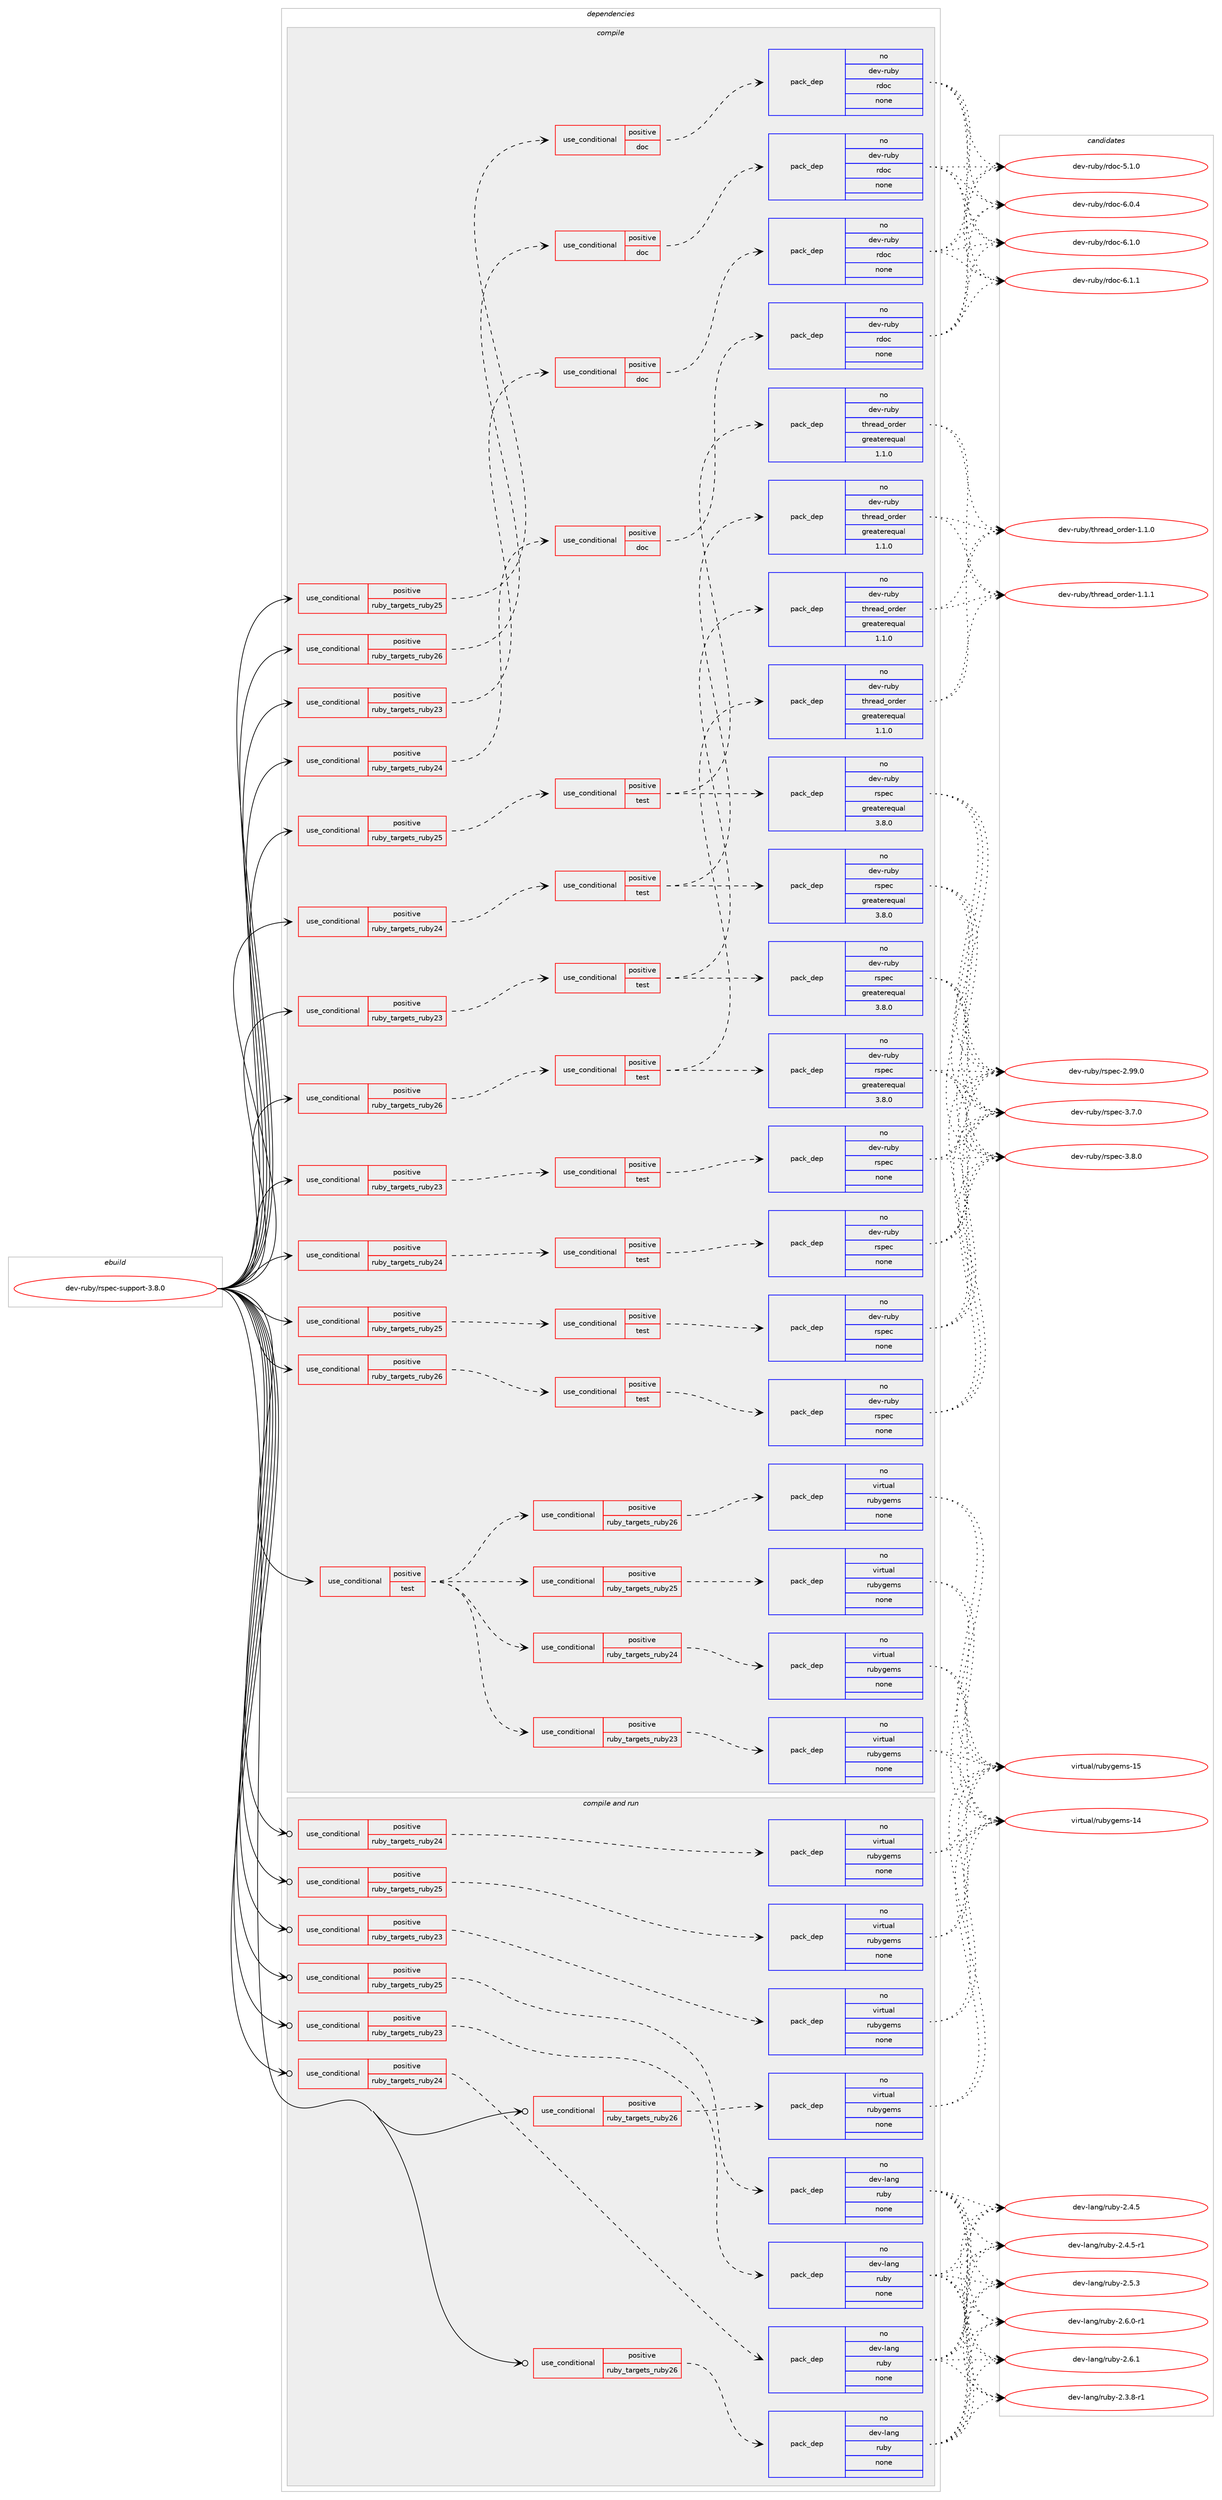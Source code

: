 digraph prolog {

# *************
# Graph options
# *************

newrank=true;
concentrate=true;
compound=true;
graph [rankdir=LR,fontname=Helvetica,fontsize=10,ranksep=1.5];#, ranksep=2.5, nodesep=0.2];
edge  [arrowhead=vee];
node  [fontname=Helvetica,fontsize=10];

# **********
# The ebuild
# **********

subgraph cluster_leftcol {
color=gray;
rank=same;
label=<<i>ebuild</i>>;
id [label="dev-ruby/rspec-support-3.8.0", color=red, width=4, href="../dev-ruby/rspec-support-3.8.0.svg"];
}

# ****************
# The dependencies
# ****************

subgraph cluster_midcol {
color=gray;
label=<<i>dependencies</i>>;
subgraph cluster_compile {
fillcolor="#eeeeee";
style=filled;
label=<<i>compile</i>>;
subgraph cond414557 {
dependency1521712 [label=<<TABLE BORDER="0" CELLBORDER="1" CELLSPACING="0" CELLPADDING="4"><TR><TD ROWSPAN="3" CELLPADDING="10">use_conditional</TD></TR><TR><TD>positive</TD></TR><TR><TD>ruby_targets_ruby23</TD></TR></TABLE>>, shape=none, color=red];
subgraph cond414558 {
dependency1521713 [label=<<TABLE BORDER="0" CELLBORDER="1" CELLSPACING="0" CELLPADDING="4"><TR><TD ROWSPAN="3" CELLPADDING="10">use_conditional</TD></TR><TR><TD>positive</TD></TR><TR><TD>doc</TD></TR></TABLE>>, shape=none, color=red];
subgraph pack1083649 {
dependency1521714 [label=<<TABLE BORDER="0" CELLBORDER="1" CELLSPACING="0" CELLPADDING="4" WIDTH="220"><TR><TD ROWSPAN="6" CELLPADDING="30">pack_dep</TD></TR><TR><TD WIDTH="110">no</TD></TR><TR><TD>dev-ruby</TD></TR><TR><TD>rdoc</TD></TR><TR><TD>none</TD></TR><TR><TD></TD></TR></TABLE>>, shape=none, color=blue];
}
dependency1521713:e -> dependency1521714:w [weight=20,style="dashed",arrowhead="vee"];
}
dependency1521712:e -> dependency1521713:w [weight=20,style="dashed",arrowhead="vee"];
}
id:e -> dependency1521712:w [weight=20,style="solid",arrowhead="vee"];
subgraph cond414559 {
dependency1521715 [label=<<TABLE BORDER="0" CELLBORDER="1" CELLSPACING="0" CELLPADDING="4"><TR><TD ROWSPAN="3" CELLPADDING="10">use_conditional</TD></TR><TR><TD>positive</TD></TR><TR><TD>ruby_targets_ruby23</TD></TR></TABLE>>, shape=none, color=red];
subgraph cond414560 {
dependency1521716 [label=<<TABLE BORDER="0" CELLBORDER="1" CELLSPACING="0" CELLPADDING="4"><TR><TD ROWSPAN="3" CELLPADDING="10">use_conditional</TD></TR><TR><TD>positive</TD></TR><TR><TD>test</TD></TR></TABLE>>, shape=none, color=red];
subgraph pack1083650 {
dependency1521717 [label=<<TABLE BORDER="0" CELLBORDER="1" CELLSPACING="0" CELLPADDING="4" WIDTH="220"><TR><TD ROWSPAN="6" CELLPADDING="30">pack_dep</TD></TR><TR><TD WIDTH="110">no</TD></TR><TR><TD>dev-ruby</TD></TR><TR><TD>rspec</TD></TR><TR><TD>greaterequal</TD></TR><TR><TD>3.8.0</TD></TR></TABLE>>, shape=none, color=blue];
}
dependency1521716:e -> dependency1521717:w [weight=20,style="dashed",arrowhead="vee"];
subgraph pack1083651 {
dependency1521718 [label=<<TABLE BORDER="0" CELLBORDER="1" CELLSPACING="0" CELLPADDING="4" WIDTH="220"><TR><TD ROWSPAN="6" CELLPADDING="30">pack_dep</TD></TR><TR><TD WIDTH="110">no</TD></TR><TR><TD>dev-ruby</TD></TR><TR><TD>thread_order</TD></TR><TR><TD>greaterequal</TD></TR><TR><TD>1.1.0</TD></TR></TABLE>>, shape=none, color=blue];
}
dependency1521716:e -> dependency1521718:w [weight=20,style="dashed",arrowhead="vee"];
}
dependency1521715:e -> dependency1521716:w [weight=20,style="dashed",arrowhead="vee"];
}
id:e -> dependency1521715:w [weight=20,style="solid",arrowhead="vee"];
subgraph cond414561 {
dependency1521719 [label=<<TABLE BORDER="0" CELLBORDER="1" CELLSPACING="0" CELLPADDING="4"><TR><TD ROWSPAN="3" CELLPADDING="10">use_conditional</TD></TR><TR><TD>positive</TD></TR><TR><TD>ruby_targets_ruby23</TD></TR></TABLE>>, shape=none, color=red];
subgraph cond414562 {
dependency1521720 [label=<<TABLE BORDER="0" CELLBORDER="1" CELLSPACING="0" CELLPADDING="4"><TR><TD ROWSPAN="3" CELLPADDING="10">use_conditional</TD></TR><TR><TD>positive</TD></TR><TR><TD>test</TD></TR></TABLE>>, shape=none, color=red];
subgraph pack1083652 {
dependency1521721 [label=<<TABLE BORDER="0" CELLBORDER="1" CELLSPACING="0" CELLPADDING="4" WIDTH="220"><TR><TD ROWSPAN="6" CELLPADDING="30">pack_dep</TD></TR><TR><TD WIDTH="110">no</TD></TR><TR><TD>dev-ruby</TD></TR><TR><TD>rspec</TD></TR><TR><TD>none</TD></TR><TR><TD></TD></TR></TABLE>>, shape=none, color=blue];
}
dependency1521720:e -> dependency1521721:w [weight=20,style="dashed",arrowhead="vee"];
}
dependency1521719:e -> dependency1521720:w [weight=20,style="dashed",arrowhead="vee"];
}
id:e -> dependency1521719:w [weight=20,style="solid",arrowhead="vee"];
subgraph cond414563 {
dependency1521722 [label=<<TABLE BORDER="0" CELLBORDER="1" CELLSPACING="0" CELLPADDING="4"><TR><TD ROWSPAN="3" CELLPADDING="10">use_conditional</TD></TR><TR><TD>positive</TD></TR><TR><TD>ruby_targets_ruby24</TD></TR></TABLE>>, shape=none, color=red];
subgraph cond414564 {
dependency1521723 [label=<<TABLE BORDER="0" CELLBORDER="1" CELLSPACING="0" CELLPADDING="4"><TR><TD ROWSPAN="3" CELLPADDING="10">use_conditional</TD></TR><TR><TD>positive</TD></TR><TR><TD>doc</TD></TR></TABLE>>, shape=none, color=red];
subgraph pack1083653 {
dependency1521724 [label=<<TABLE BORDER="0" CELLBORDER="1" CELLSPACING="0" CELLPADDING="4" WIDTH="220"><TR><TD ROWSPAN="6" CELLPADDING="30">pack_dep</TD></TR><TR><TD WIDTH="110">no</TD></TR><TR><TD>dev-ruby</TD></TR><TR><TD>rdoc</TD></TR><TR><TD>none</TD></TR><TR><TD></TD></TR></TABLE>>, shape=none, color=blue];
}
dependency1521723:e -> dependency1521724:w [weight=20,style="dashed",arrowhead="vee"];
}
dependency1521722:e -> dependency1521723:w [weight=20,style="dashed",arrowhead="vee"];
}
id:e -> dependency1521722:w [weight=20,style="solid",arrowhead="vee"];
subgraph cond414565 {
dependency1521725 [label=<<TABLE BORDER="0" CELLBORDER="1" CELLSPACING="0" CELLPADDING="4"><TR><TD ROWSPAN="3" CELLPADDING="10">use_conditional</TD></TR><TR><TD>positive</TD></TR><TR><TD>ruby_targets_ruby24</TD></TR></TABLE>>, shape=none, color=red];
subgraph cond414566 {
dependency1521726 [label=<<TABLE BORDER="0" CELLBORDER="1" CELLSPACING="0" CELLPADDING="4"><TR><TD ROWSPAN="3" CELLPADDING="10">use_conditional</TD></TR><TR><TD>positive</TD></TR><TR><TD>test</TD></TR></TABLE>>, shape=none, color=red];
subgraph pack1083654 {
dependency1521727 [label=<<TABLE BORDER="0" CELLBORDER="1" CELLSPACING="0" CELLPADDING="4" WIDTH="220"><TR><TD ROWSPAN="6" CELLPADDING="30">pack_dep</TD></TR><TR><TD WIDTH="110">no</TD></TR><TR><TD>dev-ruby</TD></TR><TR><TD>rspec</TD></TR><TR><TD>greaterequal</TD></TR><TR><TD>3.8.0</TD></TR></TABLE>>, shape=none, color=blue];
}
dependency1521726:e -> dependency1521727:w [weight=20,style="dashed",arrowhead="vee"];
subgraph pack1083655 {
dependency1521728 [label=<<TABLE BORDER="0" CELLBORDER="1" CELLSPACING="0" CELLPADDING="4" WIDTH="220"><TR><TD ROWSPAN="6" CELLPADDING="30">pack_dep</TD></TR><TR><TD WIDTH="110">no</TD></TR><TR><TD>dev-ruby</TD></TR><TR><TD>thread_order</TD></TR><TR><TD>greaterequal</TD></TR><TR><TD>1.1.0</TD></TR></TABLE>>, shape=none, color=blue];
}
dependency1521726:e -> dependency1521728:w [weight=20,style="dashed",arrowhead="vee"];
}
dependency1521725:e -> dependency1521726:w [weight=20,style="dashed",arrowhead="vee"];
}
id:e -> dependency1521725:w [weight=20,style="solid",arrowhead="vee"];
subgraph cond414567 {
dependency1521729 [label=<<TABLE BORDER="0" CELLBORDER="1" CELLSPACING="0" CELLPADDING="4"><TR><TD ROWSPAN="3" CELLPADDING="10">use_conditional</TD></TR><TR><TD>positive</TD></TR><TR><TD>ruby_targets_ruby24</TD></TR></TABLE>>, shape=none, color=red];
subgraph cond414568 {
dependency1521730 [label=<<TABLE BORDER="0" CELLBORDER="1" CELLSPACING="0" CELLPADDING="4"><TR><TD ROWSPAN="3" CELLPADDING="10">use_conditional</TD></TR><TR><TD>positive</TD></TR><TR><TD>test</TD></TR></TABLE>>, shape=none, color=red];
subgraph pack1083656 {
dependency1521731 [label=<<TABLE BORDER="0" CELLBORDER="1" CELLSPACING="0" CELLPADDING="4" WIDTH="220"><TR><TD ROWSPAN="6" CELLPADDING="30">pack_dep</TD></TR><TR><TD WIDTH="110">no</TD></TR><TR><TD>dev-ruby</TD></TR><TR><TD>rspec</TD></TR><TR><TD>none</TD></TR><TR><TD></TD></TR></TABLE>>, shape=none, color=blue];
}
dependency1521730:e -> dependency1521731:w [weight=20,style="dashed",arrowhead="vee"];
}
dependency1521729:e -> dependency1521730:w [weight=20,style="dashed",arrowhead="vee"];
}
id:e -> dependency1521729:w [weight=20,style="solid",arrowhead="vee"];
subgraph cond414569 {
dependency1521732 [label=<<TABLE BORDER="0" CELLBORDER="1" CELLSPACING="0" CELLPADDING="4"><TR><TD ROWSPAN="3" CELLPADDING="10">use_conditional</TD></TR><TR><TD>positive</TD></TR><TR><TD>ruby_targets_ruby25</TD></TR></TABLE>>, shape=none, color=red];
subgraph cond414570 {
dependency1521733 [label=<<TABLE BORDER="0" CELLBORDER="1" CELLSPACING="0" CELLPADDING="4"><TR><TD ROWSPAN="3" CELLPADDING="10">use_conditional</TD></TR><TR><TD>positive</TD></TR><TR><TD>doc</TD></TR></TABLE>>, shape=none, color=red];
subgraph pack1083657 {
dependency1521734 [label=<<TABLE BORDER="0" CELLBORDER="1" CELLSPACING="0" CELLPADDING="4" WIDTH="220"><TR><TD ROWSPAN="6" CELLPADDING="30">pack_dep</TD></TR><TR><TD WIDTH="110">no</TD></TR><TR><TD>dev-ruby</TD></TR><TR><TD>rdoc</TD></TR><TR><TD>none</TD></TR><TR><TD></TD></TR></TABLE>>, shape=none, color=blue];
}
dependency1521733:e -> dependency1521734:w [weight=20,style="dashed",arrowhead="vee"];
}
dependency1521732:e -> dependency1521733:w [weight=20,style="dashed",arrowhead="vee"];
}
id:e -> dependency1521732:w [weight=20,style="solid",arrowhead="vee"];
subgraph cond414571 {
dependency1521735 [label=<<TABLE BORDER="0" CELLBORDER="1" CELLSPACING="0" CELLPADDING="4"><TR><TD ROWSPAN="3" CELLPADDING="10">use_conditional</TD></TR><TR><TD>positive</TD></TR><TR><TD>ruby_targets_ruby25</TD></TR></TABLE>>, shape=none, color=red];
subgraph cond414572 {
dependency1521736 [label=<<TABLE BORDER="0" CELLBORDER="1" CELLSPACING="0" CELLPADDING="4"><TR><TD ROWSPAN="3" CELLPADDING="10">use_conditional</TD></TR><TR><TD>positive</TD></TR><TR><TD>test</TD></TR></TABLE>>, shape=none, color=red];
subgraph pack1083658 {
dependency1521737 [label=<<TABLE BORDER="0" CELLBORDER="1" CELLSPACING="0" CELLPADDING="4" WIDTH="220"><TR><TD ROWSPAN="6" CELLPADDING="30">pack_dep</TD></TR><TR><TD WIDTH="110">no</TD></TR><TR><TD>dev-ruby</TD></TR><TR><TD>rspec</TD></TR><TR><TD>greaterequal</TD></TR><TR><TD>3.8.0</TD></TR></TABLE>>, shape=none, color=blue];
}
dependency1521736:e -> dependency1521737:w [weight=20,style="dashed",arrowhead="vee"];
subgraph pack1083659 {
dependency1521738 [label=<<TABLE BORDER="0" CELLBORDER="1" CELLSPACING="0" CELLPADDING="4" WIDTH="220"><TR><TD ROWSPAN="6" CELLPADDING="30">pack_dep</TD></TR><TR><TD WIDTH="110">no</TD></TR><TR><TD>dev-ruby</TD></TR><TR><TD>thread_order</TD></TR><TR><TD>greaterequal</TD></TR><TR><TD>1.1.0</TD></TR></TABLE>>, shape=none, color=blue];
}
dependency1521736:e -> dependency1521738:w [weight=20,style="dashed",arrowhead="vee"];
}
dependency1521735:e -> dependency1521736:w [weight=20,style="dashed",arrowhead="vee"];
}
id:e -> dependency1521735:w [weight=20,style="solid",arrowhead="vee"];
subgraph cond414573 {
dependency1521739 [label=<<TABLE BORDER="0" CELLBORDER="1" CELLSPACING="0" CELLPADDING="4"><TR><TD ROWSPAN="3" CELLPADDING="10">use_conditional</TD></TR><TR><TD>positive</TD></TR><TR><TD>ruby_targets_ruby25</TD></TR></TABLE>>, shape=none, color=red];
subgraph cond414574 {
dependency1521740 [label=<<TABLE BORDER="0" CELLBORDER="1" CELLSPACING="0" CELLPADDING="4"><TR><TD ROWSPAN="3" CELLPADDING="10">use_conditional</TD></TR><TR><TD>positive</TD></TR><TR><TD>test</TD></TR></TABLE>>, shape=none, color=red];
subgraph pack1083660 {
dependency1521741 [label=<<TABLE BORDER="0" CELLBORDER="1" CELLSPACING="0" CELLPADDING="4" WIDTH="220"><TR><TD ROWSPAN="6" CELLPADDING="30">pack_dep</TD></TR><TR><TD WIDTH="110">no</TD></TR><TR><TD>dev-ruby</TD></TR><TR><TD>rspec</TD></TR><TR><TD>none</TD></TR><TR><TD></TD></TR></TABLE>>, shape=none, color=blue];
}
dependency1521740:e -> dependency1521741:w [weight=20,style="dashed",arrowhead="vee"];
}
dependency1521739:e -> dependency1521740:w [weight=20,style="dashed",arrowhead="vee"];
}
id:e -> dependency1521739:w [weight=20,style="solid",arrowhead="vee"];
subgraph cond414575 {
dependency1521742 [label=<<TABLE BORDER="0" CELLBORDER="1" CELLSPACING="0" CELLPADDING="4"><TR><TD ROWSPAN="3" CELLPADDING="10">use_conditional</TD></TR><TR><TD>positive</TD></TR><TR><TD>ruby_targets_ruby26</TD></TR></TABLE>>, shape=none, color=red];
subgraph cond414576 {
dependency1521743 [label=<<TABLE BORDER="0" CELLBORDER="1" CELLSPACING="0" CELLPADDING="4"><TR><TD ROWSPAN="3" CELLPADDING="10">use_conditional</TD></TR><TR><TD>positive</TD></TR><TR><TD>doc</TD></TR></TABLE>>, shape=none, color=red];
subgraph pack1083661 {
dependency1521744 [label=<<TABLE BORDER="0" CELLBORDER="1" CELLSPACING="0" CELLPADDING="4" WIDTH="220"><TR><TD ROWSPAN="6" CELLPADDING="30">pack_dep</TD></TR><TR><TD WIDTH="110">no</TD></TR><TR><TD>dev-ruby</TD></TR><TR><TD>rdoc</TD></TR><TR><TD>none</TD></TR><TR><TD></TD></TR></TABLE>>, shape=none, color=blue];
}
dependency1521743:e -> dependency1521744:w [weight=20,style="dashed",arrowhead="vee"];
}
dependency1521742:e -> dependency1521743:w [weight=20,style="dashed",arrowhead="vee"];
}
id:e -> dependency1521742:w [weight=20,style="solid",arrowhead="vee"];
subgraph cond414577 {
dependency1521745 [label=<<TABLE BORDER="0" CELLBORDER="1" CELLSPACING="0" CELLPADDING="4"><TR><TD ROWSPAN="3" CELLPADDING="10">use_conditional</TD></TR><TR><TD>positive</TD></TR><TR><TD>ruby_targets_ruby26</TD></TR></TABLE>>, shape=none, color=red];
subgraph cond414578 {
dependency1521746 [label=<<TABLE BORDER="0" CELLBORDER="1" CELLSPACING="0" CELLPADDING="4"><TR><TD ROWSPAN="3" CELLPADDING="10">use_conditional</TD></TR><TR><TD>positive</TD></TR><TR><TD>test</TD></TR></TABLE>>, shape=none, color=red];
subgraph pack1083662 {
dependency1521747 [label=<<TABLE BORDER="0" CELLBORDER="1" CELLSPACING="0" CELLPADDING="4" WIDTH="220"><TR><TD ROWSPAN="6" CELLPADDING="30">pack_dep</TD></TR><TR><TD WIDTH="110">no</TD></TR><TR><TD>dev-ruby</TD></TR><TR><TD>rspec</TD></TR><TR><TD>greaterequal</TD></TR><TR><TD>3.8.0</TD></TR></TABLE>>, shape=none, color=blue];
}
dependency1521746:e -> dependency1521747:w [weight=20,style="dashed",arrowhead="vee"];
subgraph pack1083663 {
dependency1521748 [label=<<TABLE BORDER="0" CELLBORDER="1" CELLSPACING="0" CELLPADDING="4" WIDTH="220"><TR><TD ROWSPAN="6" CELLPADDING="30">pack_dep</TD></TR><TR><TD WIDTH="110">no</TD></TR><TR><TD>dev-ruby</TD></TR><TR><TD>thread_order</TD></TR><TR><TD>greaterequal</TD></TR><TR><TD>1.1.0</TD></TR></TABLE>>, shape=none, color=blue];
}
dependency1521746:e -> dependency1521748:w [weight=20,style="dashed",arrowhead="vee"];
}
dependency1521745:e -> dependency1521746:w [weight=20,style="dashed",arrowhead="vee"];
}
id:e -> dependency1521745:w [weight=20,style="solid",arrowhead="vee"];
subgraph cond414579 {
dependency1521749 [label=<<TABLE BORDER="0" CELLBORDER="1" CELLSPACING="0" CELLPADDING="4"><TR><TD ROWSPAN="3" CELLPADDING="10">use_conditional</TD></TR><TR><TD>positive</TD></TR><TR><TD>ruby_targets_ruby26</TD></TR></TABLE>>, shape=none, color=red];
subgraph cond414580 {
dependency1521750 [label=<<TABLE BORDER="0" CELLBORDER="1" CELLSPACING="0" CELLPADDING="4"><TR><TD ROWSPAN="3" CELLPADDING="10">use_conditional</TD></TR><TR><TD>positive</TD></TR><TR><TD>test</TD></TR></TABLE>>, shape=none, color=red];
subgraph pack1083664 {
dependency1521751 [label=<<TABLE BORDER="0" CELLBORDER="1" CELLSPACING="0" CELLPADDING="4" WIDTH="220"><TR><TD ROWSPAN="6" CELLPADDING="30">pack_dep</TD></TR><TR><TD WIDTH="110">no</TD></TR><TR><TD>dev-ruby</TD></TR><TR><TD>rspec</TD></TR><TR><TD>none</TD></TR><TR><TD></TD></TR></TABLE>>, shape=none, color=blue];
}
dependency1521750:e -> dependency1521751:w [weight=20,style="dashed",arrowhead="vee"];
}
dependency1521749:e -> dependency1521750:w [weight=20,style="dashed",arrowhead="vee"];
}
id:e -> dependency1521749:w [weight=20,style="solid",arrowhead="vee"];
subgraph cond414581 {
dependency1521752 [label=<<TABLE BORDER="0" CELLBORDER="1" CELLSPACING="0" CELLPADDING="4"><TR><TD ROWSPAN="3" CELLPADDING="10">use_conditional</TD></TR><TR><TD>positive</TD></TR><TR><TD>test</TD></TR></TABLE>>, shape=none, color=red];
subgraph cond414582 {
dependency1521753 [label=<<TABLE BORDER="0" CELLBORDER="1" CELLSPACING="0" CELLPADDING="4"><TR><TD ROWSPAN="3" CELLPADDING="10">use_conditional</TD></TR><TR><TD>positive</TD></TR><TR><TD>ruby_targets_ruby23</TD></TR></TABLE>>, shape=none, color=red];
subgraph pack1083665 {
dependency1521754 [label=<<TABLE BORDER="0" CELLBORDER="1" CELLSPACING="0" CELLPADDING="4" WIDTH="220"><TR><TD ROWSPAN="6" CELLPADDING="30">pack_dep</TD></TR><TR><TD WIDTH="110">no</TD></TR><TR><TD>virtual</TD></TR><TR><TD>rubygems</TD></TR><TR><TD>none</TD></TR><TR><TD></TD></TR></TABLE>>, shape=none, color=blue];
}
dependency1521753:e -> dependency1521754:w [weight=20,style="dashed",arrowhead="vee"];
}
dependency1521752:e -> dependency1521753:w [weight=20,style="dashed",arrowhead="vee"];
subgraph cond414583 {
dependency1521755 [label=<<TABLE BORDER="0" CELLBORDER="1" CELLSPACING="0" CELLPADDING="4"><TR><TD ROWSPAN="3" CELLPADDING="10">use_conditional</TD></TR><TR><TD>positive</TD></TR><TR><TD>ruby_targets_ruby24</TD></TR></TABLE>>, shape=none, color=red];
subgraph pack1083666 {
dependency1521756 [label=<<TABLE BORDER="0" CELLBORDER="1" CELLSPACING="0" CELLPADDING="4" WIDTH="220"><TR><TD ROWSPAN="6" CELLPADDING="30">pack_dep</TD></TR><TR><TD WIDTH="110">no</TD></TR><TR><TD>virtual</TD></TR><TR><TD>rubygems</TD></TR><TR><TD>none</TD></TR><TR><TD></TD></TR></TABLE>>, shape=none, color=blue];
}
dependency1521755:e -> dependency1521756:w [weight=20,style="dashed",arrowhead="vee"];
}
dependency1521752:e -> dependency1521755:w [weight=20,style="dashed",arrowhead="vee"];
subgraph cond414584 {
dependency1521757 [label=<<TABLE BORDER="0" CELLBORDER="1" CELLSPACING="0" CELLPADDING="4"><TR><TD ROWSPAN="3" CELLPADDING="10">use_conditional</TD></TR><TR><TD>positive</TD></TR><TR><TD>ruby_targets_ruby25</TD></TR></TABLE>>, shape=none, color=red];
subgraph pack1083667 {
dependency1521758 [label=<<TABLE BORDER="0" CELLBORDER="1" CELLSPACING="0" CELLPADDING="4" WIDTH="220"><TR><TD ROWSPAN="6" CELLPADDING="30">pack_dep</TD></TR><TR><TD WIDTH="110">no</TD></TR><TR><TD>virtual</TD></TR><TR><TD>rubygems</TD></TR><TR><TD>none</TD></TR><TR><TD></TD></TR></TABLE>>, shape=none, color=blue];
}
dependency1521757:e -> dependency1521758:w [weight=20,style="dashed",arrowhead="vee"];
}
dependency1521752:e -> dependency1521757:w [weight=20,style="dashed",arrowhead="vee"];
subgraph cond414585 {
dependency1521759 [label=<<TABLE BORDER="0" CELLBORDER="1" CELLSPACING="0" CELLPADDING="4"><TR><TD ROWSPAN="3" CELLPADDING="10">use_conditional</TD></TR><TR><TD>positive</TD></TR><TR><TD>ruby_targets_ruby26</TD></TR></TABLE>>, shape=none, color=red];
subgraph pack1083668 {
dependency1521760 [label=<<TABLE BORDER="0" CELLBORDER="1" CELLSPACING="0" CELLPADDING="4" WIDTH="220"><TR><TD ROWSPAN="6" CELLPADDING="30">pack_dep</TD></TR><TR><TD WIDTH="110">no</TD></TR><TR><TD>virtual</TD></TR><TR><TD>rubygems</TD></TR><TR><TD>none</TD></TR><TR><TD></TD></TR></TABLE>>, shape=none, color=blue];
}
dependency1521759:e -> dependency1521760:w [weight=20,style="dashed",arrowhead="vee"];
}
dependency1521752:e -> dependency1521759:w [weight=20,style="dashed",arrowhead="vee"];
}
id:e -> dependency1521752:w [weight=20,style="solid",arrowhead="vee"];
}
subgraph cluster_compileandrun {
fillcolor="#eeeeee";
style=filled;
label=<<i>compile and run</i>>;
subgraph cond414586 {
dependency1521761 [label=<<TABLE BORDER="0" CELLBORDER="1" CELLSPACING="0" CELLPADDING="4"><TR><TD ROWSPAN="3" CELLPADDING="10">use_conditional</TD></TR><TR><TD>positive</TD></TR><TR><TD>ruby_targets_ruby23</TD></TR></TABLE>>, shape=none, color=red];
subgraph pack1083669 {
dependency1521762 [label=<<TABLE BORDER="0" CELLBORDER="1" CELLSPACING="0" CELLPADDING="4" WIDTH="220"><TR><TD ROWSPAN="6" CELLPADDING="30">pack_dep</TD></TR><TR><TD WIDTH="110">no</TD></TR><TR><TD>dev-lang</TD></TR><TR><TD>ruby</TD></TR><TR><TD>none</TD></TR><TR><TD></TD></TR></TABLE>>, shape=none, color=blue];
}
dependency1521761:e -> dependency1521762:w [weight=20,style="dashed",arrowhead="vee"];
}
id:e -> dependency1521761:w [weight=20,style="solid",arrowhead="odotvee"];
subgraph cond414587 {
dependency1521763 [label=<<TABLE BORDER="0" CELLBORDER="1" CELLSPACING="0" CELLPADDING="4"><TR><TD ROWSPAN="3" CELLPADDING="10">use_conditional</TD></TR><TR><TD>positive</TD></TR><TR><TD>ruby_targets_ruby23</TD></TR></TABLE>>, shape=none, color=red];
subgraph pack1083670 {
dependency1521764 [label=<<TABLE BORDER="0" CELLBORDER="1" CELLSPACING="0" CELLPADDING="4" WIDTH="220"><TR><TD ROWSPAN="6" CELLPADDING="30">pack_dep</TD></TR><TR><TD WIDTH="110">no</TD></TR><TR><TD>virtual</TD></TR><TR><TD>rubygems</TD></TR><TR><TD>none</TD></TR><TR><TD></TD></TR></TABLE>>, shape=none, color=blue];
}
dependency1521763:e -> dependency1521764:w [weight=20,style="dashed",arrowhead="vee"];
}
id:e -> dependency1521763:w [weight=20,style="solid",arrowhead="odotvee"];
subgraph cond414588 {
dependency1521765 [label=<<TABLE BORDER="0" CELLBORDER="1" CELLSPACING="0" CELLPADDING="4"><TR><TD ROWSPAN="3" CELLPADDING="10">use_conditional</TD></TR><TR><TD>positive</TD></TR><TR><TD>ruby_targets_ruby24</TD></TR></TABLE>>, shape=none, color=red];
subgraph pack1083671 {
dependency1521766 [label=<<TABLE BORDER="0" CELLBORDER="1" CELLSPACING="0" CELLPADDING="4" WIDTH="220"><TR><TD ROWSPAN="6" CELLPADDING="30">pack_dep</TD></TR><TR><TD WIDTH="110">no</TD></TR><TR><TD>dev-lang</TD></TR><TR><TD>ruby</TD></TR><TR><TD>none</TD></TR><TR><TD></TD></TR></TABLE>>, shape=none, color=blue];
}
dependency1521765:e -> dependency1521766:w [weight=20,style="dashed",arrowhead="vee"];
}
id:e -> dependency1521765:w [weight=20,style="solid",arrowhead="odotvee"];
subgraph cond414589 {
dependency1521767 [label=<<TABLE BORDER="0" CELLBORDER="1" CELLSPACING="0" CELLPADDING="4"><TR><TD ROWSPAN="3" CELLPADDING="10">use_conditional</TD></TR><TR><TD>positive</TD></TR><TR><TD>ruby_targets_ruby24</TD></TR></TABLE>>, shape=none, color=red];
subgraph pack1083672 {
dependency1521768 [label=<<TABLE BORDER="0" CELLBORDER="1" CELLSPACING="0" CELLPADDING="4" WIDTH="220"><TR><TD ROWSPAN="6" CELLPADDING="30">pack_dep</TD></TR><TR><TD WIDTH="110">no</TD></TR><TR><TD>virtual</TD></TR><TR><TD>rubygems</TD></TR><TR><TD>none</TD></TR><TR><TD></TD></TR></TABLE>>, shape=none, color=blue];
}
dependency1521767:e -> dependency1521768:w [weight=20,style="dashed",arrowhead="vee"];
}
id:e -> dependency1521767:w [weight=20,style="solid",arrowhead="odotvee"];
subgraph cond414590 {
dependency1521769 [label=<<TABLE BORDER="0" CELLBORDER="1" CELLSPACING="0" CELLPADDING="4"><TR><TD ROWSPAN="3" CELLPADDING="10">use_conditional</TD></TR><TR><TD>positive</TD></TR><TR><TD>ruby_targets_ruby25</TD></TR></TABLE>>, shape=none, color=red];
subgraph pack1083673 {
dependency1521770 [label=<<TABLE BORDER="0" CELLBORDER="1" CELLSPACING="0" CELLPADDING="4" WIDTH="220"><TR><TD ROWSPAN="6" CELLPADDING="30">pack_dep</TD></TR><TR><TD WIDTH="110">no</TD></TR><TR><TD>dev-lang</TD></TR><TR><TD>ruby</TD></TR><TR><TD>none</TD></TR><TR><TD></TD></TR></TABLE>>, shape=none, color=blue];
}
dependency1521769:e -> dependency1521770:w [weight=20,style="dashed",arrowhead="vee"];
}
id:e -> dependency1521769:w [weight=20,style="solid",arrowhead="odotvee"];
subgraph cond414591 {
dependency1521771 [label=<<TABLE BORDER="0" CELLBORDER="1" CELLSPACING="0" CELLPADDING="4"><TR><TD ROWSPAN="3" CELLPADDING="10">use_conditional</TD></TR><TR><TD>positive</TD></TR><TR><TD>ruby_targets_ruby25</TD></TR></TABLE>>, shape=none, color=red];
subgraph pack1083674 {
dependency1521772 [label=<<TABLE BORDER="0" CELLBORDER="1" CELLSPACING="0" CELLPADDING="4" WIDTH="220"><TR><TD ROWSPAN="6" CELLPADDING="30">pack_dep</TD></TR><TR><TD WIDTH="110">no</TD></TR><TR><TD>virtual</TD></TR><TR><TD>rubygems</TD></TR><TR><TD>none</TD></TR><TR><TD></TD></TR></TABLE>>, shape=none, color=blue];
}
dependency1521771:e -> dependency1521772:w [weight=20,style="dashed",arrowhead="vee"];
}
id:e -> dependency1521771:w [weight=20,style="solid",arrowhead="odotvee"];
subgraph cond414592 {
dependency1521773 [label=<<TABLE BORDER="0" CELLBORDER="1" CELLSPACING="0" CELLPADDING="4"><TR><TD ROWSPAN="3" CELLPADDING="10">use_conditional</TD></TR><TR><TD>positive</TD></TR><TR><TD>ruby_targets_ruby26</TD></TR></TABLE>>, shape=none, color=red];
subgraph pack1083675 {
dependency1521774 [label=<<TABLE BORDER="0" CELLBORDER="1" CELLSPACING="0" CELLPADDING="4" WIDTH="220"><TR><TD ROWSPAN="6" CELLPADDING="30">pack_dep</TD></TR><TR><TD WIDTH="110">no</TD></TR><TR><TD>dev-lang</TD></TR><TR><TD>ruby</TD></TR><TR><TD>none</TD></TR><TR><TD></TD></TR></TABLE>>, shape=none, color=blue];
}
dependency1521773:e -> dependency1521774:w [weight=20,style="dashed",arrowhead="vee"];
}
id:e -> dependency1521773:w [weight=20,style="solid",arrowhead="odotvee"];
subgraph cond414593 {
dependency1521775 [label=<<TABLE BORDER="0" CELLBORDER="1" CELLSPACING="0" CELLPADDING="4"><TR><TD ROWSPAN="3" CELLPADDING="10">use_conditional</TD></TR><TR><TD>positive</TD></TR><TR><TD>ruby_targets_ruby26</TD></TR></TABLE>>, shape=none, color=red];
subgraph pack1083676 {
dependency1521776 [label=<<TABLE BORDER="0" CELLBORDER="1" CELLSPACING="0" CELLPADDING="4" WIDTH="220"><TR><TD ROWSPAN="6" CELLPADDING="30">pack_dep</TD></TR><TR><TD WIDTH="110">no</TD></TR><TR><TD>virtual</TD></TR><TR><TD>rubygems</TD></TR><TR><TD>none</TD></TR><TR><TD></TD></TR></TABLE>>, shape=none, color=blue];
}
dependency1521775:e -> dependency1521776:w [weight=20,style="dashed",arrowhead="vee"];
}
id:e -> dependency1521775:w [weight=20,style="solid",arrowhead="odotvee"];
}
subgraph cluster_run {
fillcolor="#eeeeee";
style=filled;
label=<<i>run</i>>;
}
}

# **************
# The candidates
# **************

subgraph cluster_choices {
rank=same;
color=gray;
label=<<i>candidates</i>>;

subgraph choice1083649 {
color=black;
nodesep=1;
choice10010111845114117981214711410011199455346494648 [label="dev-ruby/rdoc-5.1.0", color=red, width=4,href="../dev-ruby/rdoc-5.1.0.svg"];
choice10010111845114117981214711410011199455446484652 [label="dev-ruby/rdoc-6.0.4", color=red, width=4,href="../dev-ruby/rdoc-6.0.4.svg"];
choice10010111845114117981214711410011199455446494648 [label="dev-ruby/rdoc-6.1.0", color=red, width=4,href="../dev-ruby/rdoc-6.1.0.svg"];
choice10010111845114117981214711410011199455446494649 [label="dev-ruby/rdoc-6.1.1", color=red, width=4,href="../dev-ruby/rdoc-6.1.1.svg"];
dependency1521714:e -> choice10010111845114117981214711410011199455346494648:w [style=dotted,weight="100"];
dependency1521714:e -> choice10010111845114117981214711410011199455446484652:w [style=dotted,weight="100"];
dependency1521714:e -> choice10010111845114117981214711410011199455446494648:w [style=dotted,weight="100"];
dependency1521714:e -> choice10010111845114117981214711410011199455446494649:w [style=dotted,weight="100"];
}
subgraph choice1083650 {
color=black;
nodesep=1;
choice1001011184511411798121471141151121019945504657574648 [label="dev-ruby/rspec-2.99.0", color=red, width=4,href="../dev-ruby/rspec-2.99.0.svg"];
choice10010111845114117981214711411511210199455146554648 [label="dev-ruby/rspec-3.7.0", color=red, width=4,href="../dev-ruby/rspec-3.7.0.svg"];
choice10010111845114117981214711411511210199455146564648 [label="dev-ruby/rspec-3.8.0", color=red, width=4,href="../dev-ruby/rspec-3.8.0.svg"];
dependency1521717:e -> choice1001011184511411798121471141151121019945504657574648:w [style=dotted,weight="100"];
dependency1521717:e -> choice10010111845114117981214711411511210199455146554648:w [style=dotted,weight="100"];
dependency1521717:e -> choice10010111845114117981214711411511210199455146564648:w [style=dotted,weight="100"];
}
subgraph choice1083651 {
color=black;
nodesep=1;
choice1001011184511411798121471161041141019710095111114100101114454946494648 [label="dev-ruby/thread_order-1.1.0", color=red, width=4,href="../dev-ruby/thread_order-1.1.0.svg"];
choice1001011184511411798121471161041141019710095111114100101114454946494649 [label="dev-ruby/thread_order-1.1.1", color=red, width=4,href="../dev-ruby/thread_order-1.1.1.svg"];
dependency1521718:e -> choice1001011184511411798121471161041141019710095111114100101114454946494648:w [style=dotted,weight="100"];
dependency1521718:e -> choice1001011184511411798121471161041141019710095111114100101114454946494649:w [style=dotted,weight="100"];
}
subgraph choice1083652 {
color=black;
nodesep=1;
choice1001011184511411798121471141151121019945504657574648 [label="dev-ruby/rspec-2.99.0", color=red, width=4,href="../dev-ruby/rspec-2.99.0.svg"];
choice10010111845114117981214711411511210199455146554648 [label="dev-ruby/rspec-3.7.0", color=red, width=4,href="../dev-ruby/rspec-3.7.0.svg"];
choice10010111845114117981214711411511210199455146564648 [label="dev-ruby/rspec-3.8.0", color=red, width=4,href="../dev-ruby/rspec-3.8.0.svg"];
dependency1521721:e -> choice1001011184511411798121471141151121019945504657574648:w [style=dotted,weight="100"];
dependency1521721:e -> choice10010111845114117981214711411511210199455146554648:w [style=dotted,weight="100"];
dependency1521721:e -> choice10010111845114117981214711411511210199455146564648:w [style=dotted,weight="100"];
}
subgraph choice1083653 {
color=black;
nodesep=1;
choice10010111845114117981214711410011199455346494648 [label="dev-ruby/rdoc-5.1.0", color=red, width=4,href="../dev-ruby/rdoc-5.1.0.svg"];
choice10010111845114117981214711410011199455446484652 [label="dev-ruby/rdoc-6.0.4", color=red, width=4,href="../dev-ruby/rdoc-6.0.4.svg"];
choice10010111845114117981214711410011199455446494648 [label="dev-ruby/rdoc-6.1.0", color=red, width=4,href="../dev-ruby/rdoc-6.1.0.svg"];
choice10010111845114117981214711410011199455446494649 [label="dev-ruby/rdoc-6.1.1", color=red, width=4,href="../dev-ruby/rdoc-6.1.1.svg"];
dependency1521724:e -> choice10010111845114117981214711410011199455346494648:w [style=dotted,weight="100"];
dependency1521724:e -> choice10010111845114117981214711410011199455446484652:w [style=dotted,weight="100"];
dependency1521724:e -> choice10010111845114117981214711410011199455446494648:w [style=dotted,weight="100"];
dependency1521724:e -> choice10010111845114117981214711410011199455446494649:w [style=dotted,weight="100"];
}
subgraph choice1083654 {
color=black;
nodesep=1;
choice1001011184511411798121471141151121019945504657574648 [label="dev-ruby/rspec-2.99.0", color=red, width=4,href="../dev-ruby/rspec-2.99.0.svg"];
choice10010111845114117981214711411511210199455146554648 [label="dev-ruby/rspec-3.7.0", color=red, width=4,href="../dev-ruby/rspec-3.7.0.svg"];
choice10010111845114117981214711411511210199455146564648 [label="dev-ruby/rspec-3.8.0", color=red, width=4,href="../dev-ruby/rspec-3.8.0.svg"];
dependency1521727:e -> choice1001011184511411798121471141151121019945504657574648:w [style=dotted,weight="100"];
dependency1521727:e -> choice10010111845114117981214711411511210199455146554648:w [style=dotted,weight="100"];
dependency1521727:e -> choice10010111845114117981214711411511210199455146564648:w [style=dotted,weight="100"];
}
subgraph choice1083655 {
color=black;
nodesep=1;
choice1001011184511411798121471161041141019710095111114100101114454946494648 [label="dev-ruby/thread_order-1.1.0", color=red, width=4,href="../dev-ruby/thread_order-1.1.0.svg"];
choice1001011184511411798121471161041141019710095111114100101114454946494649 [label="dev-ruby/thread_order-1.1.1", color=red, width=4,href="../dev-ruby/thread_order-1.1.1.svg"];
dependency1521728:e -> choice1001011184511411798121471161041141019710095111114100101114454946494648:w [style=dotted,weight="100"];
dependency1521728:e -> choice1001011184511411798121471161041141019710095111114100101114454946494649:w [style=dotted,weight="100"];
}
subgraph choice1083656 {
color=black;
nodesep=1;
choice1001011184511411798121471141151121019945504657574648 [label="dev-ruby/rspec-2.99.0", color=red, width=4,href="../dev-ruby/rspec-2.99.0.svg"];
choice10010111845114117981214711411511210199455146554648 [label="dev-ruby/rspec-3.7.0", color=red, width=4,href="../dev-ruby/rspec-3.7.0.svg"];
choice10010111845114117981214711411511210199455146564648 [label="dev-ruby/rspec-3.8.0", color=red, width=4,href="../dev-ruby/rspec-3.8.0.svg"];
dependency1521731:e -> choice1001011184511411798121471141151121019945504657574648:w [style=dotted,weight="100"];
dependency1521731:e -> choice10010111845114117981214711411511210199455146554648:w [style=dotted,weight="100"];
dependency1521731:e -> choice10010111845114117981214711411511210199455146564648:w [style=dotted,weight="100"];
}
subgraph choice1083657 {
color=black;
nodesep=1;
choice10010111845114117981214711410011199455346494648 [label="dev-ruby/rdoc-5.1.0", color=red, width=4,href="../dev-ruby/rdoc-5.1.0.svg"];
choice10010111845114117981214711410011199455446484652 [label="dev-ruby/rdoc-6.0.4", color=red, width=4,href="../dev-ruby/rdoc-6.0.4.svg"];
choice10010111845114117981214711410011199455446494648 [label="dev-ruby/rdoc-6.1.0", color=red, width=4,href="../dev-ruby/rdoc-6.1.0.svg"];
choice10010111845114117981214711410011199455446494649 [label="dev-ruby/rdoc-6.1.1", color=red, width=4,href="../dev-ruby/rdoc-6.1.1.svg"];
dependency1521734:e -> choice10010111845114117981214711410011199455346494648:w [style=dotted,weight="100"];
dependency1521734:e -> choice10010111845114117981214711410011199455446484652:w [style=dotted,weight="100"];
dependency1521734:e -> choice10010111845114117981214711410011199455446494648:w [style=dotted,weight="100"];
dependency1521734:e -> choice10010111845114117981214711410011199455446494649:w [style=dotted,weight="100"];
}
subgraph choice1083658 {
color=black;
nodesep=1;
choice1001011184511411798121471141151121019945504657574648 [label="dev-ruby/rspec-2.99.0", color=red, width=4,href="../dev-ruby/rspec-2.99.0.svg"];
choice10010111845114117981214711411511210199455146554648 [label="dev-ruby/rspec-3.7.0", color=red, width=4,href="../dev-ruby/rspec-3.7.0.svg"];
choice10010111845114117981214711411511210199455146564648 [label="dev-ruby/rspec-3.8.0", color=red, width=4,href="../dev-ruby/rspec-3.8.0.svg"];
dependency1521737:e -> choice1001011184511411798121471141151121019945504657574648:w [style=dotted,weight="100"];
dependency1521737:e -> choice10010111845114117981214711411511210199455146554648:w [style=dotted,weight="100"];
dependency1521737:e -> choice10010111845114117981214711411511210199455146564648:w [style=dotted,weight="100"];
}
subgraph choice1083659 {
color=black;
nodesep=1;
choice1001011184511411798121471161041141019710095111114100101114454946494648 [label="dev-ruby/thread_order-1.1.0", color=red, width=4,href="../dev-ruby/thread_order-1.1.0.svg"];
choice1001011184511411798121471161041141019710095111114100101114454946494649 [label="dev-ruby/thread_order-1.1.1", color=red, width=4,href="../dev-ruby/thread_order-1.1.1.svg"];
dependency1521738:e -> choice1001011184511411798121471161041141019710095111114100101114454946494648:w [style=dotted,weight="100"];
dependency1521738:e -> choice1001011184511411798121471161041141019710095111114100101114454946494649:w [style=dotted,weight="100"];
}
subgraph choice1083660 {
color=black;
nodesep=1;
choice1001011184511411798121471141151121019945504657574648 [label="dev-ruby/rspec-2.99.0", color=red, width=4,href="../dev-ruby/rspec-2.99.0.svg"];
choice10010111845114117981214711411511210199455146554648 [label="dev-ruby/rspec-3.7.0", color=red, width=4,href="../dev-ruby/rspec-3.7.0.svg"];
choice10010111845114117981214711411511210199455146564648 [label="dev-ruby/rspec-3.8.0", color=red, width=4,href="../dev-ruby/rspec-3.8.0.svg"];
dependency1521741:e -> choice1001011184511411798121471141151121019945504657574648:w [style=dotted,weight="100"];
dependency1521741:e -> choice10010111845114117981214711411511210199455146554648:w [style=dotted,weight="100"];
dependency1521741:e -> choice10010111845114117981214711411511210199455146564648:w [style=dotted,weight="100"];
}
subgraph choice1083661 {
color=black;
nodesep=1;
choice10010111845114117981214711410011199455346494648 [label="dev-ruby/rdoc-5.1.0", color=red, width=4,href="../dev-ruby/rdoc-5.1.0.svg"];
choice10010111845114117981214711410011199455446484652 [label="dev-ruby/rdoc-6.0.4", color=red, width=4,href="../dev-ruby/rdoc-6.0.4.svg"];
choice10010111845114117981214711410011199455446494648 [label="dev-ruby/rdoc-6.1.0", color=red, width=4,href="../dev-ruby/rdoc-6.1.0.svg"];
choice10010111845114117981214711410011199455446494649 [label="dev-ruby/rdoc-6.1.1", color=red, width=4,href="../dev-ruby/rdoc-6.1.1.svg"];
dependency1521744:e -> choice10010111845114117981214711410011199455346494648:w [style=dotted,weight="100"];
dependency1521744:e -> choice10010111845114117981214711410011199455446484652:w [style=dotted,weight="100"];
dependency1521744:e -> choice10010111845114117981214711410011199455446494648:w [style=dotted,weight="100"];
dependency1521744:e -> choice10010111845114117981214711410011199455446494649:w [style=dotted,weight="100"];
}
subgraph choice1083662 {
color=black;
nodesep=1;
choice1001011184511411798121471141151121019945504657574648 [label="dev-ruby/rspec-2.99.0", color=red, width=4,href="../dev-ruby/rspec-2.99.0.svg"];
choice10010111845114117981214711411511210199455146554648 [label="dev-ruby/rspec-3.7.0", color=red, width=4,href="../dev-ruby/rspec-3.7.0.svg"];
choice10010111845114117981214711411511210199455146564648 [label="dev-ruby/rspec-3.8.0", color=red, width=4,href="../dev-ruby/rspec-3.8.0.svg"];
dependency1521747:e -> choice1001011184511411798121471141151121019945504657574648:w [style=dotted,weight="100"];
dependency1521747:e -> choice10010111845114117981214711411511210199455146554648:w [style=dotted,weight="100"];
dependency1521747:e -> choice10010111845114117981214711411511210199455146564648:w [style=dotted,weight="100"];
}
subgraph choice1083663 {
color=black;
nodesep=1;
choice1001011184511411798121471161041141019710095111114100101114454946494648 [label="dev-ruby/thread_order-1.1.0", color=red, width=4,href="../dev-ruby/thread_order-1.1.0.svg"];
choice1001011184511411798121471161041141019710095111114100101114454946494649 [label="dev-ruby/thread_order-1.1.1", color=red, width=4,href="../dev-ruby/thread_order-1.1.1.svg"];
dependency1521748:e -> choice1001011184511411798121471161041141019710095111114100101114454946494648:w [style=dotted,weight="100"];
dependency1521748:e -> choice1001011184511411798121471161041141019710095111114100101114454946494649:w [style=dotted,weight="100"];
}
subgraph choice1083664 {
color=black;
nodesep=1;
choice1001011184511411798121471141151121019945504657574648 [label="dev-ruby/rspec-2.99.0", color=red, width=4,href="../dev-ruby/rspec-2.99.0.svg"];
choice10010111845114117981214711411511210199455146554648 [label="dev-ruby/rspec-3.7.0", color=red, width=4,href="../dev-ruby/rspec-3.7.0.svg"];
choice10010111845114117981214711411511210199455146564648 [label="dev-ruby/rspec-3.8.0", color=red, width=4,href="../dev-ruby/rspec-3.8.0.svg"];
dependency1521751:e -> choice1001011184511411798121471141151121019945504657574648:w [style=dotted,weight="100"];
dependency1521751:e -> choice10010111845114117981214711411511210199455146554648:w [style=dotted,weight="100"];
dependency1521751:e -> choice10010111845114117981214711411511210199455146564648:w [style=dotted,weight="100"];
}
subgraph choice1083665 {
color=black;
nodesep=1;
choice118105114116117971084711411798121103101109115454952 [label="virtual/rubygems-14", color=red, width=4,href="../virtual/rubygems-14.svg"];
choice118105114116117971084711411798121103101109115454953 [label="virtual/rubygems-15", color=red, width=4,href="../virtual/rubygems-15.svg"];
dependency1521754:e -> choice118105114116117971084711411798121103101109115454952:w [style=dotted,weight="100"];
dependency1521754:e -> choice118105114116117971084711411798121103101109115454953:w [style=dotted,weight="100"];
}
subgraph choice1083666 {
color=black;
nodesep=1;
choice118105114116117971084711411798121103101109115454952 [label="virtual/rubygems-14", color=red, width=4,href="../virtual/rubygems-14.svg"];
choice118105114116117971084711411798121103101109115454953 [label="virtual/rubygems-15", color=red, width=4,href="../virtual/rubygems-15.svg"];
dependency1521756:e -> choice118105114116117971084711411798121103101109115454952:w [style=dotted,weight="100"];
dependency1521756:e -> choice118105114116117971084711411798121103101109115454953:w [style=dotted,weight="100"];
}
subgraph choice1083667 {
color=black;
nodesep=1;
choice118105114116117971084711411798121103101109115454952 [label="virtual/rubygems-14", color=red, width=4,href="../virtual/rubygems-14.svg"];
choice118105114116117971084711411798121103101109115454953 [label="virtual/rubygems-15", color=red, width=4,href="../virtual/rubygems-15.svg"];
dependency1521758:e -> choice118105114116117971084711411798121103101109115454952:w [style=dotted,weight="100"];
dependency1521758:e -> choice118105114116117971084711411798121103101109115454953:w [style=dotted,weight="100"];
}
subgraph choice1083668 {
color=black;
nodesep=1;
choice118105114116117971084711411798121103101109115454952 [label="virtual/rubygems-14", color=red, width=4,href="../virtual/rubygems-14.svg"];
choice118105114116117971084711411798121103101109115454953 [label="virtual/rubygems-15", color=red, width=4,href="../virtual/rubygems-15.svg"];
dependency1521760:e -> choice118105114116117971084711411798121103101109115454952:w [style=dotted,weight="100"];
dependency1521760:e -> choice118105114116117971084711411798121103101109115454953:w [style=dotted,weight="100"];
}
subgraph choice1083669 {
color=black;
nodesep=1;
choice100101118451089711010347114117981214550465146564511449 [label="dev-lang/ruby-2.3.8-r1", color=red, width=4,href="../dev-lang/ruby-2.3.8-r1.svg"];
choice10010111845108971101034711411798121455046524653 [label="dev-lang/ruby-2.4.5", color=red, width=4,href="../dev-lang/ruby-2.4.5.svg"];
choice100101118451089711010347114117981214550465246534511449 [label="dev-lang/ruby-2.4.5-r1", color=red, width=4,href="../dev-lang/ruby-2.4.5-r1.svg"];
choice10010111845108971101034711411798121455046534651 [label="dev-lang/ruby-2.5.3", color=red, width=4,href="../dev-lang/ruby-2.5.3.svg"];
choice100101118451089711010347114117981214550465446484511449 [label="dev-lang/ruby-2.6.0-r1", color=red, width=4,href="../dev-lang/ruby-2.6.0-r1.svg"];
choice10010111845108971101034711411798121455046544649 [label="dev-lang/ruby-2.6.1", color=red, width=4,href="../dev-lang/ruby-2.6.1.svg"];
dependency1521762:e -> choice100101118451089711010347114117981214550465146564511449:w [style=dotted,weight="100"];
dependency1521762:e -> choice10010111845108971101034711411798121455046524653:w [style=dotted,weight="100"];
dependency1521762:e -> choice100101118451089711010347114117981214550465246534511449:w [style=dotted,weight="100"];
dependency1521762:e -> choice10010111845108971101034711411798121455046534651:w [style=dotted,weight="100"];
dependency1521762:e -> choice100101118451089711010347114117981214550465446484511449:w [style=dotted,weight="100"];
dependency1521762:e -> choice10010111845108971101034711411798121455046544649:w [style=dotted,weight="100"];
}
subgraph choice1083670 {
color=black;
nodesep=1;
choice118105114116117971084711411798121103101109115454952 [label="virtual/rubygems-14", color=red, width=4,href="../virtual/rubygems-14.svg"];
choice118105114116117971084711411798121103101109115454953 [label="virtual/rubygems-15", color=red, width=4,href="../virtual/rubygems-15.svg"];
dependency1521764:e -> choice118105114116117971084711411798121103101109115454952:w [style=dotted,weight="100"];
dependency1521764:e -> choice118105114116117971084711411798121103101109115454953:w [style=dotted,weight="100"];
}
subgraph choice1083671 {
color=black;
nodesep=1;
choice100101118451089711010347114117981214550465146564511449 [label="dev-lang/ruby-2.3.8-r1", color=red, width=4,href="../dev-lang/ruby-2.3.8-r1.svg"];
choice10010111845108971101034711411798121455046524653 [label="dev-lang/ruby-2.4.5", color=red, width=4,href="../dev-lang/ruby-2.4.5.svg"];
choice100101118451089711010347114117981214550465246534511449 [label="dev-lang/ruby-2.4.5-r1", color=red, width=4,href="../dev-lang/ruby-2.4.5-r1.svg"];
choice10010111845108971101034711411798121455046534651 [label="dev-lang/ruby-2.5.3", color=red, width=4,href="../dev-lang/ruby-2.5.3.svg"];
choice100101118451089711010347114117981214550465446484511449 [label="dev-lang/ruby-2.6.0-r1", color=red, width=4,href="../dev-lang/ruby-2.6.0-r1.svg"];
choice10010111845108971101034711411798121455046544649 [label="dev-lang/ruby-2.6.1", color=red, width=4,href="../dev-lang/ruby-2.6.1.svg"];
dependency1521766:e -> choice100101118451089711010347114117981214550465146564511449:w [style=dotted,weight="100"];
dependency1521766:e -> choice10010111845108971101034711411798121455046524653:w [style=dotted,weight="100"];
dependency1521766:e -> choice100101118451089711010347114117981214550465246534511449:w [style=dotted,weight="100"];
dependency1521766:e -> choice10010111845108971101034711411798121455046534651:w [style=dotted,weight="100"];
dependency1521766:e -> choice100101118451089711010347114117981214550465446484511449:w [style=dotted,weight="100"];
dependency1521766:e -> choice10010111845108971101034711411798121455046544649:w [style=dotted,weight="100"];
}
subgraph choice1083672 {
color=black;
nodesep=1;
choice118105114116117971084711411798121103101109115454952 [label="virtual/rubygems-14", color=red, width=4,href="../virtual/rubygems-14.svg"];
choice118105114116117971084711411798121103101109115454953 [label="virtual/rubygems-15", color=red, width=4,href="../virtual/rubygems-15.svg"];
dependency1521768:e -> choice118105114116117971084711411798121103101109115454952:w [style=dotted,weight="100"];
dependency1521768:e -> choice118105114116117971084711411798121103101109115454953:w [style=dotted,weight="100"];
}
subgraph choice1083673 {
color=black;
nodesep=1;
choice100101118451089711010347114117981214550465146564511449 [label="dev-lang/ruby-2.3.8-r1", color=red, width=4,href="../dev-lang/ruby-2.3.8-r1.svg"];
choice10010111845108971101034711411798121455046524653 [label="dev-lang/ruby-2.4.5", color=red, width=4,href="../dev-lang/ruby-2.4.5.svg"];
choice100101118451089711010347114117981214550465246534511449 [label="dev-lang/ruby-2.4.5-r1", color=red, width=4,href="../dev-lang/ruby-2.4.5-r1.svg"];
choice10010111845108971101034711411798121455046534651 [label="dev-lang/ruby-2.5.3", color=red, width=4,href="../dev-lang/ruby-2.5.3.svg"];
choice100101118451089711010347114117981214550465446484511449 [label="dev-lang/ruby-2.6.0-r1", color=red, width=4,href="../dev-lang/ruby-2.6.0-r1.svg"];
choice10010111845108971101034711411798121455046544649 [label="dev-lang/ruby-2.6.1", color=red, width=4,href="../dev-lang/ruby-2.6.1.svg"];
dependency1521770:e -> choice100101118451089711010347114117981214550465146564511449:w [style=dotted,weight="100"];
dependency1521770:e -> choice10010111845108971101034711411798121455046524653:w [style=dotted,weight="100"];
dependency1521770:e -> choice100101118451089711010347114117981214550465246534511449:w [style=dotted,weight="100"];
dependency1521770:e -> choice10010111845108971101034711411798121455046534651:w [style=dotted,weight="100"];
dependency1521770:e -> choice100101118451089711010347114117981214550465446484511449:w [style=dotted,weight="100"];
dependency1521770:e -> choice10010111845108971101034711411798121455046544649:w [style=dotted,weight="100"];
}
subgraph choice1083674 {
color=black;
nodesep=1;
choice118105114116117971084711411798121103101109115454952 [label="virtual/rubygems-14", color=red, width=4,href="../virtual/rubygems-14.svg"];
choice118105114116117971084711411798121103101109115454953 [label="virtual/rubygems-15", color=red, width=4,href="../virtual/rubygems-15.svg"];
dependency1521772:e -> choice118105114116117971084711411798121103101109115454952:w [style=dotted,weight="100"];
dependency1521772:e -> choice118105114116117971084711411798121103101109115454953:w [style=dotted,weight="100"];
}
subgraph choice1083675 {
color=black;
nodesep=1;
choice100101118451089711010347114117981214550465146564511449 [label="dev-lang/ruby-2.3.8-r1", color=red, width=4,href="../dev-lang/ruby-2.3.8-r1.svg"];
choice10010111845108971101034711411798121455046524653 [label="dev-lang/ruby-2.4.5", color=red, width=4,href="../dev-lang/ruby-2.4.5.svg"];
choice100101118451089711010347114117981214550465246534511449 [label="dev-lang/ruby-2.4.5-r1", color=red, width=4,href="../dev-lang/ruby-2.4.5-r1.svg"];
choice10010111845108971101034711411798121455046534651 [label="dev-lang/ruby-2.5.3", color=red, width=4,href="../dev-lang/ruby-2.5.3.svg"];
choice100101118451089711010347114117981214550465446484511449 [label="dev-lang/ruby-2.6.0-r1", color=red, width=4,href="../dev-lang/ruby-2.6.0-r1.svg"];
choice10010111845108971101034711411798121455046544649 [label="dev-lang/ruby-2.6.1", color=red, width=4,href="../dev-lang/ruby-2.6.1.svg"];
dependency1521774:e -> choice100101118451089711010347114117981214550465146564511449:w [style=dotted,weight="100"];
dependency1521774:e -> choice10010111845108971101034711411798121455046524653:w [style=dotted,weight="100"];
dependency1521774:e -> choice100101118451089711010347114117981214550465246534511449:w [style=dotted,weight="100"];
dependency1521774:e -> choice10010111845108971101034711411798121455046534651:w [style=dotted,weight="100"];
dependency1521774:e -> choice100101118451089711010347114117981214550465446484511449:w [style=dotted,weight="100"];
dependency1521774:e -> choice10010111845108971101034711411798121455046544649:w [style=dotted,weight="100"];
}
subgraph choice1083676 {
color=black;
nodesep=1;
choice118105114116117971084711411798121103101109115454952 [label="virtual/rubygems-14", color=red, width=4,href="../virtual/rubygems-14.svg"];
choice118105114116117971084711411798121103101109115454953 [label="virtual/rubygems-15", color=red, width=4,href="../virtual/rubygems-15.svg"];
dependency1521776:e -> choice118105114116117971084711411798121103101109115454952:w [style=dotted,weight="100"];
dependency1521776:e -> choice118105114116117971084711411798121103101109115454953:w [style=dotted,weight="100"];
}
}

}
